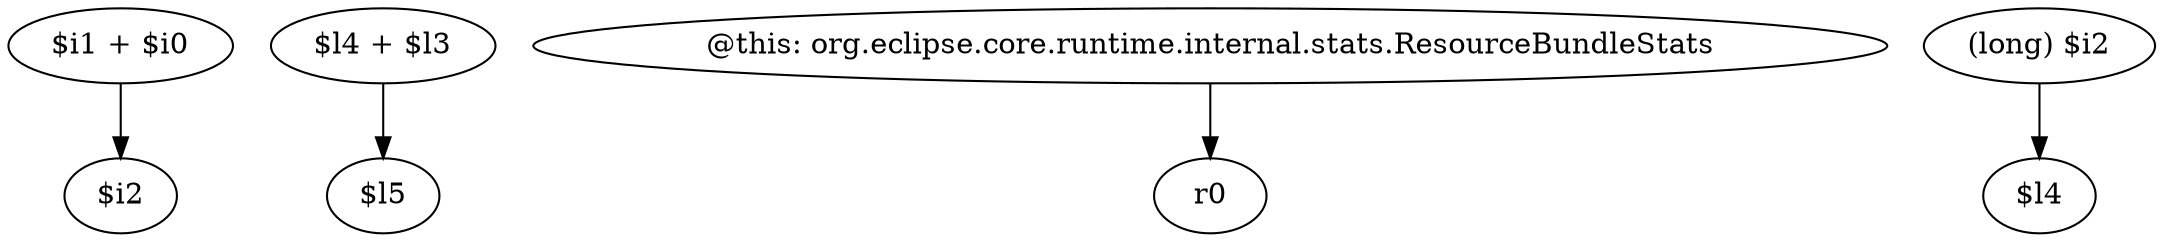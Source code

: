 digraph g {
0[label="$i1 + $i0"]
1[label="$i2"]
0->1[label=""]
2[label="$l4 + $l3"]
3[label="$l5"]
2->3[label=""]
4[label="@this: org.eclipse.core.runtime.internal.stats.ResourceBundleStats"]
5[label="r0"]
4->5[label=""]
6[label="(long) $i2"]
7[label="$l4"]
6->7[label=""]
}